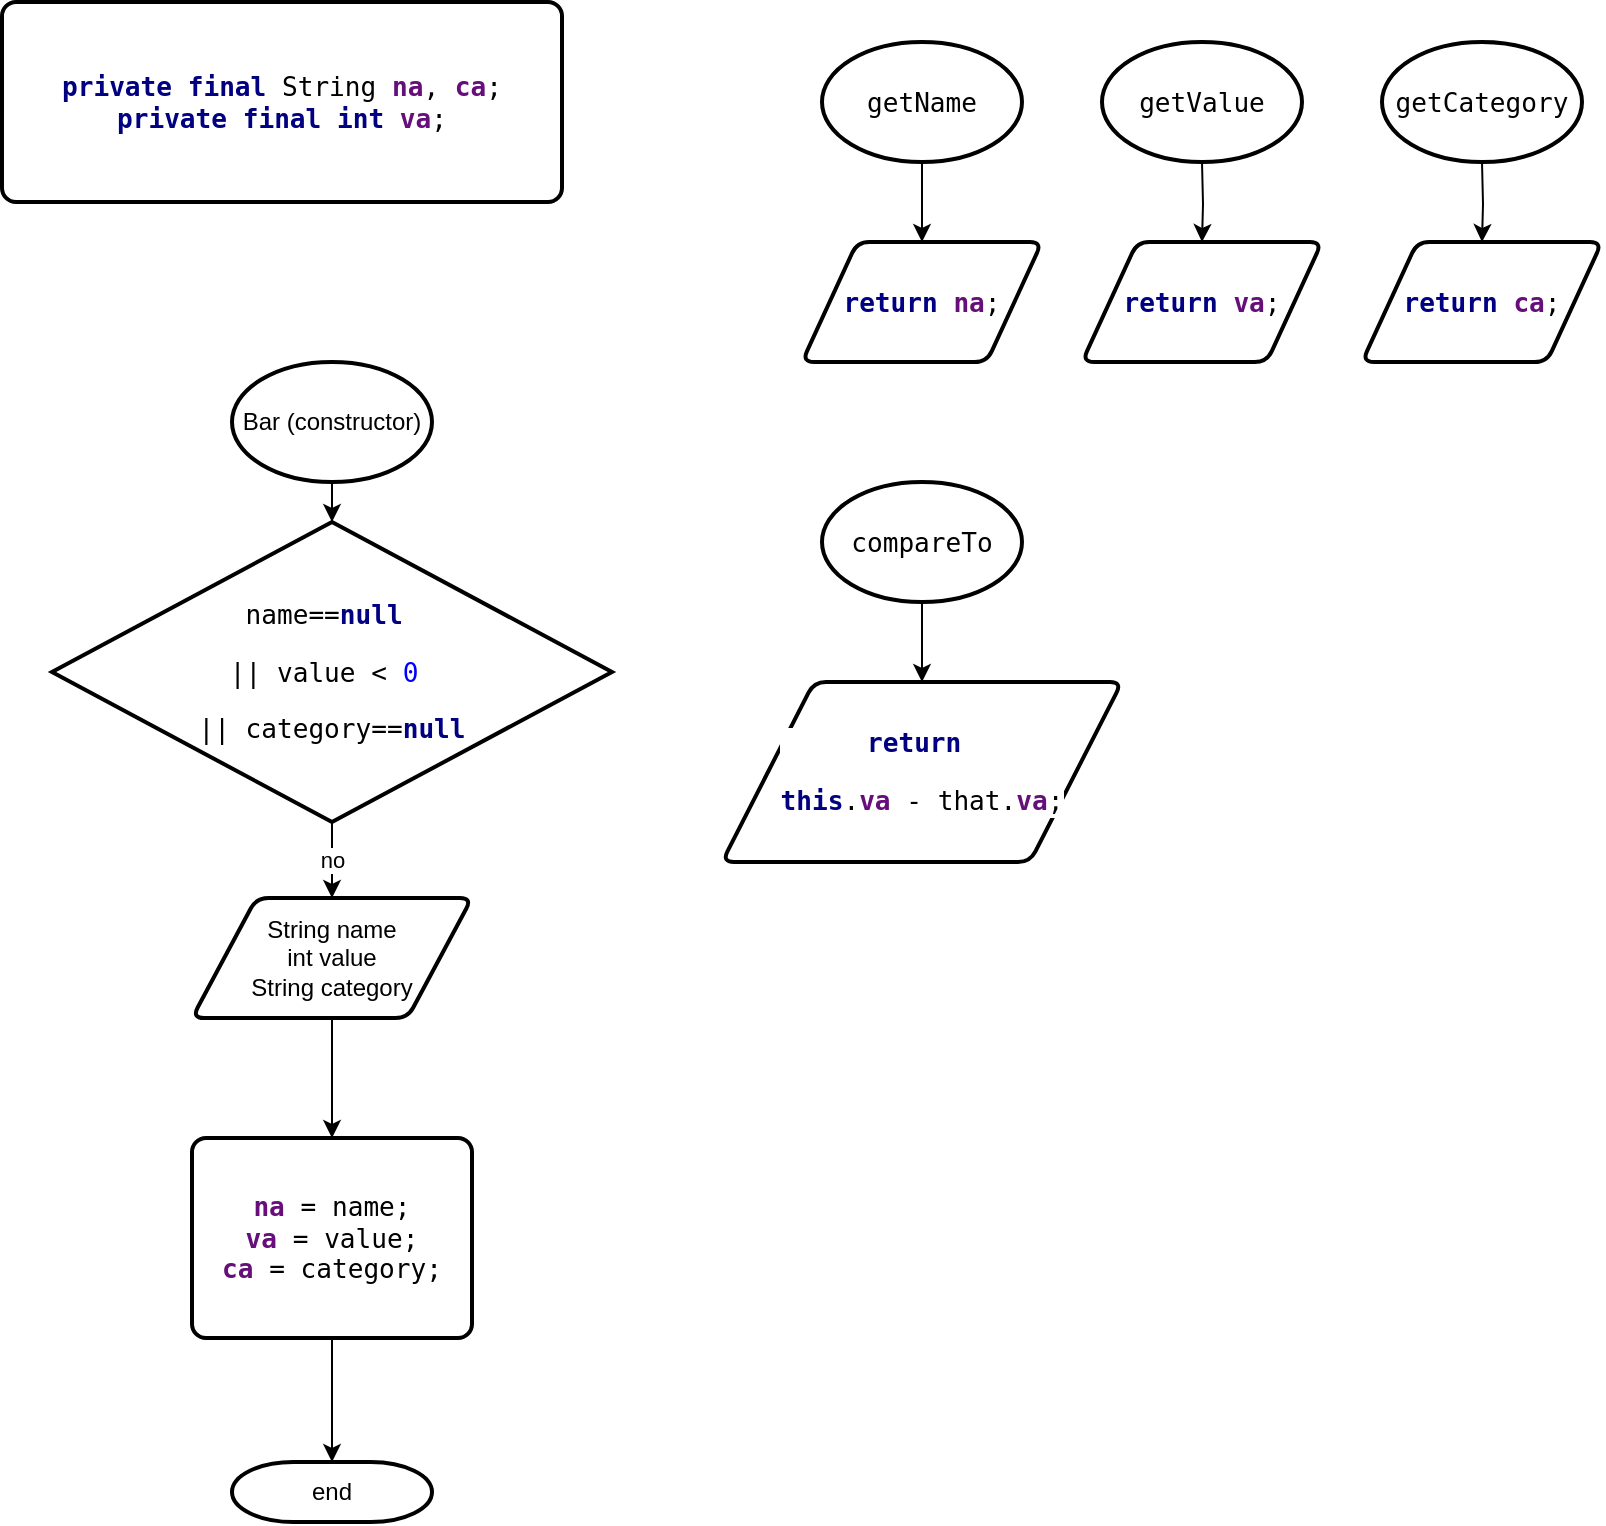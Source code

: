 <mxfile version="14.7.4" type="embed"><diagram id="TYB7NlHMd5oe03PsHszr" name="Page-1"><mxGraphModel dx="904" dy="1761" grid="1" gridSize="10" guides="1" tooltips="1" connect="1" arrows="1" fold="1" page="1" pageScale="1" pageWidth="850" pageHeight="1100" math="0" shadow="0"><root><mxCell id="0"/><mxCell id="1" parent="0"/><mxCell id="10" style="edgeStyle=orthogonalEdgeStyle;rounded=0;orthogonalLoop=1;jettySize=auto;html=1;exitX=0.5;exitY=1;exitDx=0;exitDy=0;exitPerimeter=0;entryX=0.5;entryY=0;entryDx=0;entryDy=0;entryPerimeter=0;" edge="1" parent="1" source="2" target="8"><mxGeometry relative="1" as="geometry"/></mxCell><mxCell id="2" value="Bar (constructor)" style="strokeWidth=2;html=1;shape=mxgraph.flowchart.start_1;whiteSpace=wrap;" parent="1" vertex="1"><mxGeometry x="145" y="130" width="100" height="60" as="geometry"/></mxCell><mxCell id="3" value="String name&lt;br&gt;int value&lt;br&gt;String category" style="shape=parallelogram;html=1;strokeWidth=2;perimeter=parallelogramPerimeter;whiteSpace=wrap;rounded=1;arcSize=12;size=0.23;" parent="1" vertex="1"><mxGeometry x="125" y="398" width="140" height="60" as="geometry"/></mxCell><mxCell id="14" style="edgeStyle=orthogonalEdgeStyle;rounded=0;orthogonalLoop=1;jettySize=auto;html=1;exitX=0.5;exitY=1;exitDx=0;exitDy=0;entryX=0.5;entryY=0;entryDx=0;entryDy=0;entryPerimeter=0;" edge="1" parent="1" source="5" target="13"><mxGeometry relative="1" as="geometry"/></mxCell><mxCell id="5" value="&lt;pre style=&quot;background-color: #ffffff ; color: #000000 ; font-family: &amp;quot;jetbrains mono&amp;quot; , monospace ; font-size: 9.8pt&quot;&gt;&lt;span style=&quot;color: #660e7a ; font-weight: bold&quot;&gt;na &lt;/span&gt;= name;&lt;br&gt;&lt;span style=&quot;color: #660e7a ; font-weight: bold&quot;&gt;va &lt;/span&gt;= value;&lt;br&gt;&lt;span style=&quot;color: #660e7a ; font-weight: bold&quot;&gt;ca &lt;/span&gt;= category;&lt;br&gt;&lt;/pre&gt;" style="rounded=1;whiteSpace=wrap;html=1;absoluteArcSize=1;arcSize=14;strokeWidth=2;" vertex="1" parent="1"><mxGeometry x="125" y="518" width="140" height="100" as="geometry"/></mxCell><mxCell id="6" value="" style="endArrow=classic;html=1;entryX=0.5;entryY=0;entryDx=0;entryDy=0;" edge="1" parent="1" target="5"><mxGeometry width="50" height="50" relative="1" as="geometry"><mxPoint x="195" y="458" as="sourcePoint"/><mxPoint x="195" y="528.711" as="targetPoint"/></mxGeometry></mxCell><mxCell id="11" value="no" style="edgeStyle=orthogonalEdgeStyle;rounded=0;orthogonalLoop=1;jettySize=auto;html=1;exitX=0.5;exitY=1;exitDx=0;exitDy=0;exitPerimeter=0;entryX=0.5;entryY=0;entryDx=0;entryDy=0;" edge="1" parent="1" source="8" target="3"><mxGeometry relative="1" as="geometry"/></mxCell><mxCell id="8" value="&lt;pre style=&quot;background-color: #ffffff ; color: #000000 ; font-family: &amp;#34;jetbrains mono&amp;#34; , monospace ; font-size: 9.8pt&quot;&gt;name==&lt;span style=&quot;color: #000080 ; font-weight: bold&quot;&gt;null &lt;/span&gt;&lt;/pre&gt;&lt;pre style=&quot;background-color: #ffffff ; color: #000000 ; font-family: &amp;#34;jetbrains mono&amp;#34; , monospace ; font-size: 9.8pt&quot;&gt;|| value &amp;lt; &lt;span style=&quot;color: #0000ff&quot;&gt;0 &lt;/span&gt;&lt;/pre&gt;&lt;pre style=&quot;background-color: #ffffff ; color: #000000 ; font-family: &amp;#34;jetbrains mono&amp;#34; , monospace ; font-size: 9.8pt&quot;&gt;|| category==&lt;span style=&quot;color: #000080 ; font-weight: bold&quot;&gt;null&lt;/span&gt;&lt;/pre&gt;" style="strokeWidth=2;html=1;shape=mxgraph.flowchart.decision;whiteSpace=wrap;" vertex="1" parent="1"><mxGeometry x="55" y="210" width="280" height="150" as="geometry"/></mxCell><mxCell id="13" value="end" style="strokeWidth=2;html=1;shape=mxgraph.flowchart.terminator;whiteSpace=wrap;" vertex="1" parent="1"><mxGeometry x="145" y="680" width="100" height="30" as="geometry"/></mxCell><mxCell id="15" value="&lt;pre style=&quot;background-color: #ffffff ; color: #000000 ; font-family: &amp;quot;jetbrains mono&amp;quot; , monospace ; font-size: 9.8pt&quot;&gt;&lt;span style=&quot;color: #000080 ; font-weight: bold&quot;&gt;private final &lt;/span&gt;String &lt;span style=&quot;color: #660e7a ; font-weight: bold&quot;&gt;na&lt;/span&gt;, &lt;span style=&quot;color: #660e7a ; font-weight: bold&quot;&gt;ca&lt;/span&gt;;&lt;br&gt;&lt;span style=&quot;color: #000080 ; font-weight: bold&quot;&gt;private final int &lt;/span&gt;&lt;span style=&quot;color: #660e7a ; font-weight: bold&quot;&gt;va&lt;/span&gt;;&lt;br&gt;&lt;/pre&gt;" style="rounded=1;whiteSpace=wrap;html=1;absoluteArcSize=1;arcSize=14;strokeWidth=2;" vertex="1" parent="1"><mxGeometry x="30" y="-50" width="280" height="100" as="geometry"/></mxCell><mxCell id="20" style="edgeStyle=orthogonalEdgeStyle;rounded=0;orthogonalLoop=1;jettySize=auto;html=1;exitX=0.5;exitY=1;exitDx=0;exitDy=0;exitPerimeter=0;entryX=0.5;entryY=0;entryDx=0;entryDy=0;" edge="1" parent="1" source="16" target="19"><mxGeometry relative="1" as="geometry"/></mxCell><mxCell id="16" value="&lt;pre style=&quot;background-color: #ffffff ; color: #000000 ; font-family: &amp;quot;jetbrains mono&amp;quot; , monospace ; font-size: 9.8pt&quot;&gt;getName&lt;/pre&gt;" style="strokeWidth=2;html=1;shape=mxgraph.flowchart.start_1;whiteSpace=wrap;" vertex="1" parent="1"><mxGeometry x="440" y="-30" width="100" height="60" as="geometry"/></mxCell><mxCell id="17" value="&lt;pre style=&quot;background-color: #ffffff ; color: #000000 ; font-family: &amp;quot;jetbrains mono&amp;quot; , monospace ; font-size: 9.8pt&quot;&gt;getValue&lt;/pre&gt;" style="strokeWidth=2;html=1;shape=mxgraph.flowchart.start_1;whiteSpace=wrap;" vertex="1" parent="1"><mxGeometry x="580" y="-30" width="100" height="60" as="geometry"/></mxCell><mxCell id="18" value="&lt;pre style=&quot;background-color: #ffffff ; color: #000000 ; font-family: &amp;quot;jetbrains mono&amp;quot; , monospace ; font-size: 9.8pt&quot;&gt;getCategory&lt;/pre&gt;" style="strokeWidth=2;html=1;shape=mxgraph.flowchart.start_1;whiteSpace=wrap;" vertex="1" parent="1"><mxGeometry x="720" y="-30" width="100" height="60" as="geometry"/></mxCell><mxCell id="19" value="&lt;pre style=&quot;background-color: rgb(255 , 255 , 255) ; font-family: &amp;#34;jetbrains mono&amp;#34; , monospace ; font-size: 9.8pt&quot;&gt;&lt;span style=&quot;color: #000080 ; font-weight: bold&quot;&gt;return &lt;/span&gt;&lt;span style=&quot;color: #660e7a ; font-weight: bold&quot;&gt;na&lt;/span&gt;;&lt;br&gt;&lt;/pre&gt;" style="shape=parallelogram;html=1;strokeWidth=2;perimeter=parallelogramPerimeter;whiteSpace=wrap;rounded=1;arcSize=12;size=0.23;" vertex="1" parent="1"><mxGeometry x="430" y="70" width="120" height="60" as="geometry"/></mxCell><mxCell id="21" style="edgeStyle=orthogonalEdgeStyle;rounded=0;orthogonalLoop=1;jettySize=auto;html=1;exitX=0.5;exitY=1;exitDx=0;exitDy=0;exitPerimeter=0;entryX=0.5;entryY=0;entryDx=0;entryDy=0;" edge="1" parent="1" target="22"><mxGeometry relative="1" as="geometry"><mxPoint x="630" y="30" as="sourcePoint"/></mxGeometry></mxCell><mxCell id="22" value="&lt;pre style=&quot;background-color: rgb(255 , 255 , 255) ; font-family: &amp;#34;jetbrains mono&amp;#34; , monospace ; font-size: 9.8pt&quot;&gt;&lt;span style=&quot;color: #000080 ; font-weight: bold&quot;&gt;return &lt;/span&gt;&lt;span style=&quot;color: #660e7a ; font-weight: bold&quot;&gt;va&lt;/span&gt;;&lt;br&gt;&lt;/pre&gt;" style="shape=parallelogram;html=1;strokeWidth=2;perimeter=parallelogramPerimeter;whiteSpace=wrap;rounded=1;arcSize=12;size=0.23;" vertex="1" parent="1"><mxGeometry x="570" y="70" width="120" height="60" as="geometry"/></mxCell><mxCell id="23" style="edgeStyle=orthogonalEdgeStyle;rounded=0;orthogonalLoop=1;jettySize=auto;html=1;exitX=0.5;exitY=1;exitDx=0;exitDy=0;exitPerimeter=0;entryX=0.5;entryY=0;entryDx=0;entryDy=0;" edge="1" parent="1" target="24"><mxGeometry relative="1" as="geometry"><mxPoint x="770" y="30" as="sourcePoint"/></mxGeometry></mxCell><mxCell id="24" value="&lt;pre style=&quot;background-color: rgb(255 , 255 , 255) ; font-family: &amp;#34;jetbrains mono&amp;#34; , monospace ; font-size: 9.8pt&quot;&gt;&lt;span style=&quot;color: #000080 ; font-weight: bold&quot;&gt;return &lt;/span&gt;&lt;span style=&quot;color: #660e7a ; font-weight: bold&quot;&gt;ca&lt;/span&gt;;&lt;br&gt;&lt;/pre&gt;" style="shape=parallelogram;html=1;strokeWidth=2;perimeter=parallelogramPerimeter;whiteSpace=wrap;rounded=1;arcSize=12;size=0.23;" vertex="1" parent="1"><mxGeometry x="710" y="70" width="120" height="60" as="geometry"/></mxCell><mxCell id="25" style="edgeStyle=orthogonalEdgeStyle;rounded=0;orthogonalLoop=1;jettySize=auto;html=1;exitX=0.5;exitY=1;exitDx=0;exitDy=0;exitPerimeter=0;entryX=0.5;entryY=0;entryDx=0;entryDy=0;" edge="1" parent="1" source="26" target="27"><mxGeometry relative="1" as="geometry"/></mxCell><mxCell id="26" value="&lt;pre style=&quot;background-color: #ffffff ; color: #000000 ; font-family: &amp;#34;jetbrains mono&amp;#34; , monospace ; font-size: 9.8pt&quot;&gt;compareTo&lt;/pre&gt;" style="strokeWidth=2;html=1;shape=mxgraph.flowchart.start_1;whiteSpace=wrap;" vertex="1" parent="1"><mxGeometry x="440" y="190" width="100" height="60" as="geometry"/></mxCell><mxCell id="27" value="&lt;pre style=&quot;background-color: rgb(255 , 255 , 255) ; font-family: &amp;#34;jetbrains mono&amp;#34; , monospace ; font-size: 9.8pt&quot;&gt;&lt;pre style=&quot;font-family: &amp;#34;jetbrains mono&amp;#34; , monospace ; font-size: 9.8pt&quot;&gt;&lt;span style=&quot;color: #000080 ; font-weight: bold&quot;&gt;return &lt;/span&gt;&lt;/pre&gt;&lt;pre style=&quot;font-family: &amp;#34;jetbrains mono&amp;#34; , monospace ; font-size: 9.8pt&quot;&gt;&lt;span style=&quot;color: #000080 ; font-weight: bold&quot;&gt;this&lt;/span&gt;.&lt;span style=&quot;color: #660e7a ; font-weight: bold&quot;&gt;va &lt;/span&gt;- that.&lt;span style=&quot;color: #660e7a ; font-weight: bold&quot;&gt;va&lt;/span&gt;;&lt;br&gt;&lt;/pre&gt;&lt;/pre&gt;" style="shape=parallelogram;html=1;strokeWidth=2;perimeter=parallelogramPerimeter;whiteSpace=wrap;rounded=1;arcSize=12;size=0.23;" vertex="1" parent="1"><mxGeometry x="390" y="290" width="200" height="90" as="geometry"/></mxCell></root></mxGraphModel></diagram></mxfile>